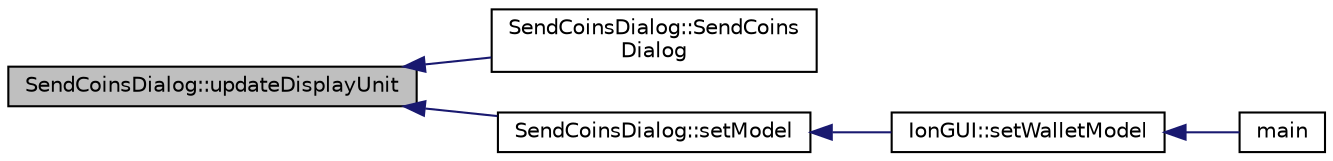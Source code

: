 digraph "SendCoinsDialog::updateDisplayUnit"
{
  edge [fontname="Helvetica",fontsize="10",labelfontname="Helvetica",labelfontsize="10"];
  node [fontname="Helvetica",fontsize="10",shape=record];
  rankdir="LR";
  Node1744 [label="SendCoinsDialog::updateDisplayUnit",height=0.2,width=0.4,color="black", fillcolor="grey75", style="filled", fontcolor="black"];
  Node1744 -> Node1745 [dir="back",color="midnightblue",fontsize="10",style="solid",fontname="Helvetica"];
  Node1745 [label="SendCoinsDialog::SendCoins\lDialog",height=0.2,width=0.4,color="black", fillcolor="white", style="filled",URL="$d6/de6/class_send_coins_dialog.html#a0df5bc29d1df68eda44826651afc595f"];
  Node1744 -> Node1746 [dir="back",color="midnightblue",fontsize="10",style="solid",fontname="Helvetica"];
  Node1746 [label="SendCoinsDialog::setModel",height=0.2,width=0.4,color="black", fillcolor="white", style="filled",URL="$d6/de6/class_send_coins_dialog.html#a73a6c1b1850a334ee652ac167713a2aa"];
  Node1746 -> Node1747 [dir="back",color="midnightblue",fontsize="10",style="solid",fontname="Helvetica"];
  Node1747 [label="IonGUI::setWalletModel",height=0.2,width=0.4,color="black", fillcolor="white", style="filled",URL="$dc/d0b/class_ion_g_u_i.html#a37f87db65498b036d387c705a749c45d",tooltip="Set the wallet model. "];
  Node1747 -> Node1748 [dir="back",color="midnightblue",fontsize="10",style="solid",fontname="Helvetica"];
  Node1748 [label="main",height=0.2,width=0.4,color="black", fillcolor="white", style="filled",URL="$d5/d2d/ion_8cpp.html#a0ddf1224851353fc92bfbff6f499fa97"];
}
